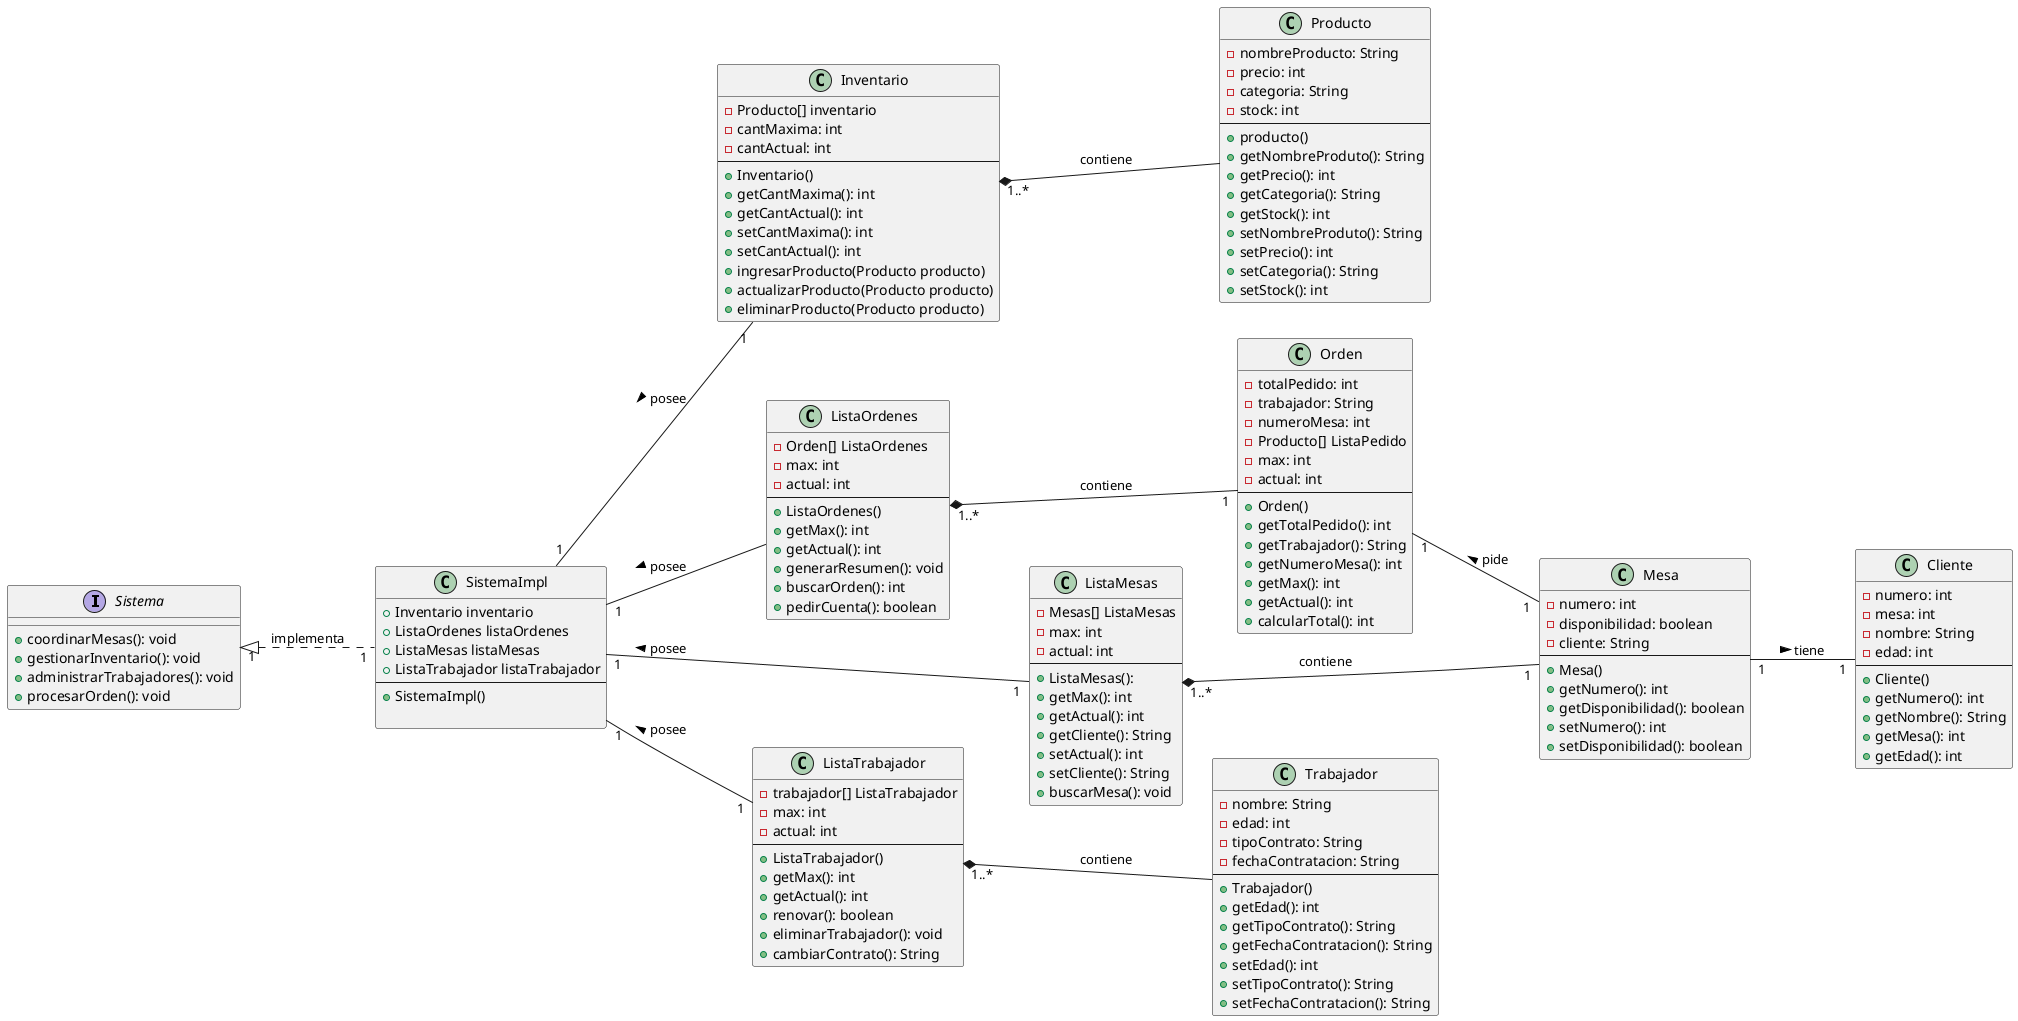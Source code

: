 @startuml

         left to right direction

         interface Sistema{
         +coordinarMesas(): void
         +gestionarInventario(): void
         +administrarTrabajadores(): void
         +procesarOrden(): void

         }

         class Orden{
          -totalPedido: int
          -trabajador: String
          -numeroMesa: int
          -Producto[] ListaPedido
          -max: int
          -actual: int
          --
          +Orden()
          +getTotalPedido(): int
          +getTrabajador(): String
          +getNumeroMesa(): int
          +getMax(): int
          +getActual(): int
          +calcularTotal(): int
         }


          class Cliente {
          -numero: int
          -mesa: int
          -nombre: String
          -edad: int
          --
          +Cliente()
          +getNumero(): int
          +getNombre(): String
          +getMesa(): int
          +getEdad(): int
         }

         class Inventario {
          -Producto[] inventario
          -cantMaxima: int
          -cantActual: int
          --
          +Inventario()
          +getCantMaxima(): int
          +getCantActual(): int
          +setCantMaxima(): int
          +setCantActual(): int
          +ingresarProducto(Producto producto)
          +actualizarProducto(Producto producto)
          +eliminarProducto(Producto producto)
         }

         class SistemaImpl{
          +Inventario inventario
          +ListaOrdenes listaOrdenes
          +ListaMesas listaMesas
          +ListaTrabajador listaTrabajador
          --
          +SistemaImpl()

         }

         class Producto {
          -nombreProducto: String
          -precio: int
          -categoria: String
          -stock: int
          --
          +producto()
          +getNombreProduto(): String
          +getPrecio(): int
          +getCategoria(): String
          +getStock(): int
          +setNombreProduto(): String
          +setPrecio(): int
          +setCategoria(): String
          +setStock(): int
         }

         class Trabajador {
          -nombre: String
          -edad: int
          -tipoContrato: String
          -fechaContratacion: String
          --
          +Trabajador()
          +getEdad(): int
          +getTipoContrato(): String
          +getFechaContratacion(): String
          +setEdad(): int
          +setTipoContrato(): String
          +setFechaContratacion(): String
         }


         class Mesa{
          -numero: int
          -disponibilidad: boolean
          -cliente: String
          --
          +Mesa()
          +getNumero(): int
          +getDisponibilidad(): boolean
          +setNumero(): int
          +setDisponibilidad(): boolean
         }

         class ListaOrdenes{
          -Orden[] ListaOrdenes
          -max: int
          -actual: int
          --
          +ListaOrdenes()
          +getMax(): int
          +getActual(): int
          +generarResumen(): void
          +buscarOrden(): int
          +pedirCuenta(): boolean
         }

         class ListaMesas{
          -Mesas[] ListaMesas
          -max: int
          -actual: int
          --
          +ListaMesas():
          +getMax(): int
          +getActual(): int
          +getCliente(): String
          +setActual(): int
          +setCliente(): String
          +buscarMesa(): void
         }

         class ListaTrabajador{
          -trabajador[] ListaTrabajador
          -max: int
          -actual: int
          --
          +ListaTrabajador()
          +getMax(): int
          +getActual(): int
          +renovar(): boolean
          +eliminarTrabajador(): void
          +cambiarContrato(): String
         }

         ListaMesas "1..*" *-- "1" Mesa: contiene
         ListaTrabajador "1..*" *-- Trabajador: contiene
         Inventario "1..*" *-- Producto: contiene
         ListaOrdenes "1..*" *-- "1" Orden: contiene
         Mesa "1" -- "1" Cliente: tiene >
         Orden "1" -- "1" Mesa: pide <
         SistemaImpl "1" -- ListaOrdenes: posee <
         SistemaImpl "1" -- "1" ListaTrabajador: posee <
         SistemaImpl "1" -- "1" ListaMesas: posee <
         SistemaImpl "1" -- "1" Inventario: posee <
         Sistema "1" <|.. "1" SistemaImpl: implementa
         }
         @enduml